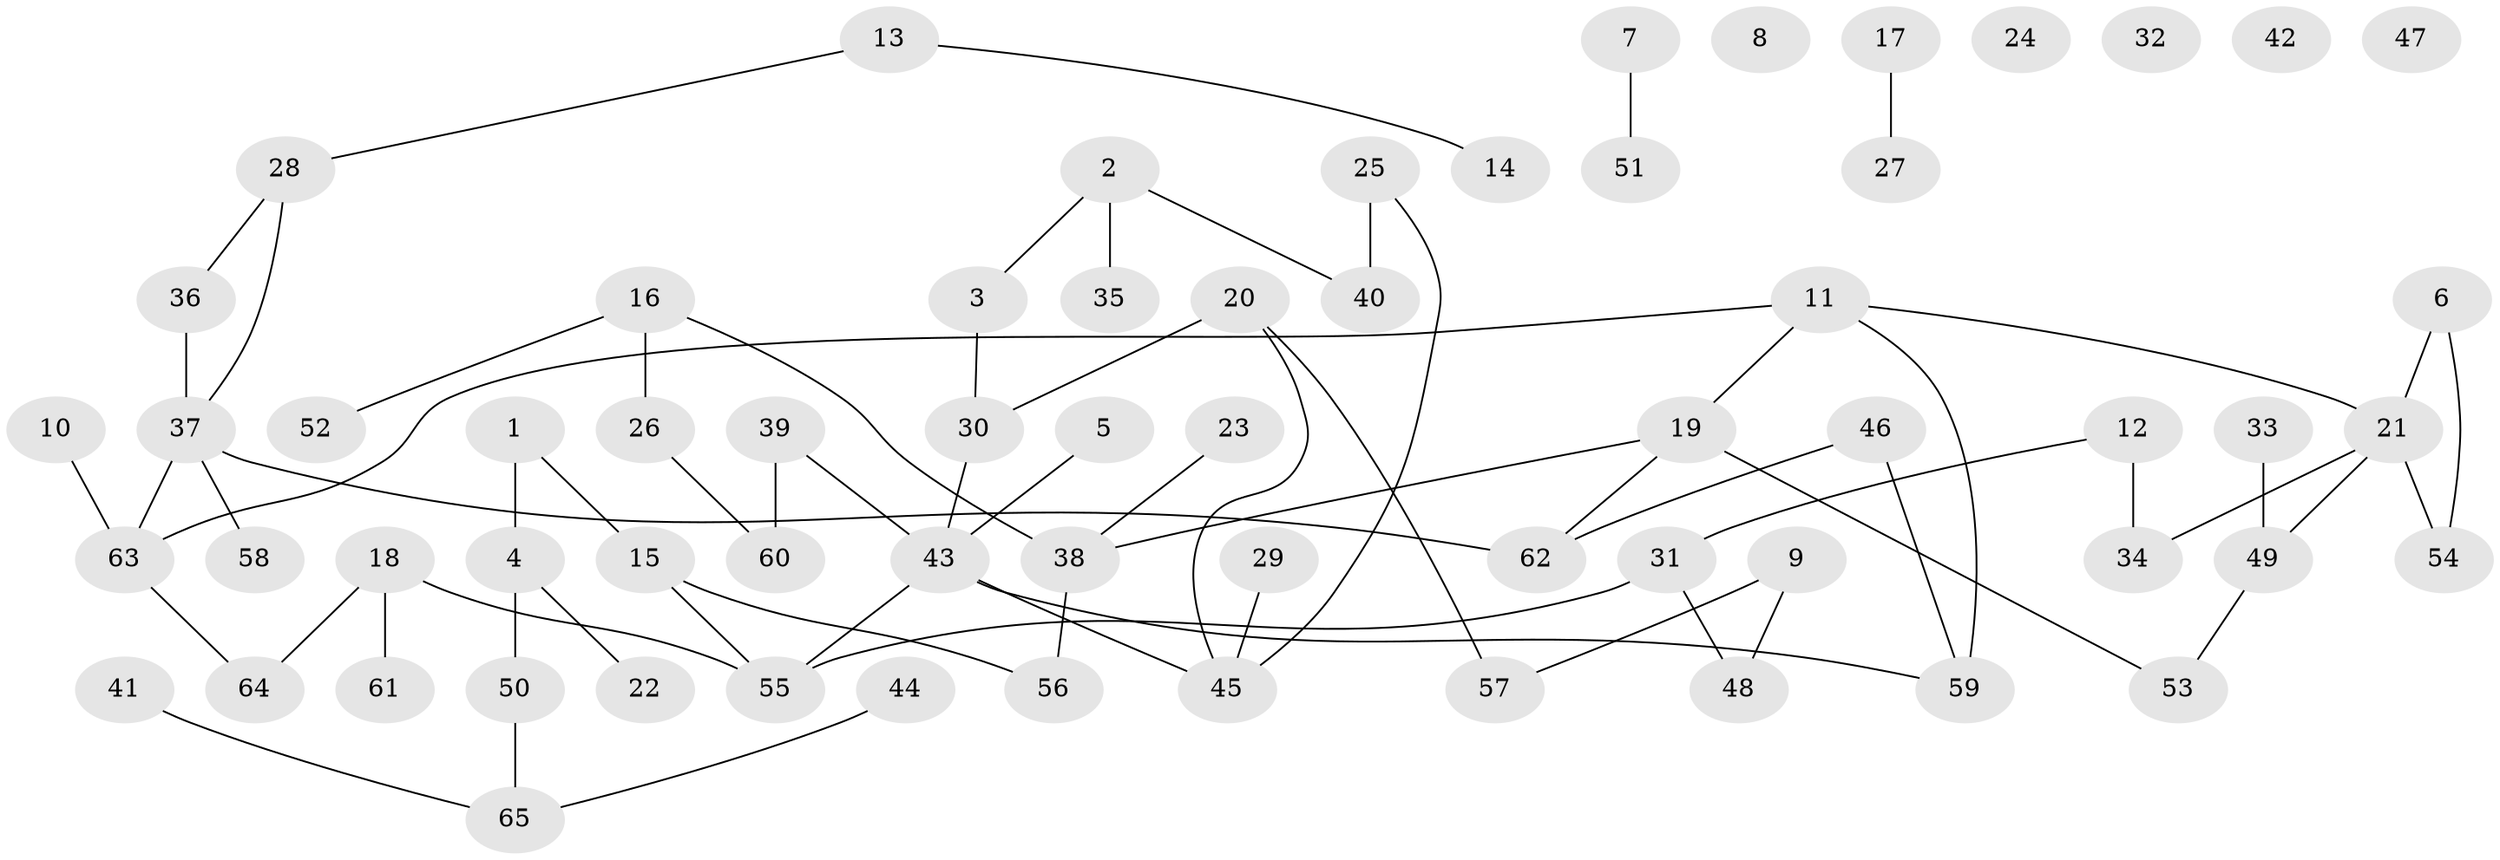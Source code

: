 // coarse degree distribution, {3: 0.16279069767441862, 2: 0.20930232558139536, 1: 0.32558139534883723, 0: 0.13953488372093023, 6: 0.046511627906976744, 5: 0.06976744186046512, 4: 0.046511627906976744}
// Generated by graph-tools (version 1.1) at 2025/23/03/03/25 07:23:27]
// undirected, 65 vertices, 69 edges
graph export_dot {
graph [start="1"]
  node [color=gray90,style=filled];
  1;
  2;
  3;
  4;
  5;
  6;
  7;
  8;
  9;
  10;
  11;
  12;
  13;
  14;
  15;
  16;
  17;
  18;
  19;
  20;
  21;
  22;
  23;
  24;
  25;
  26;
  27;
  28;
  29;
  30;
  31;
  32;
  33;
  34;
  35;
  36;
  37;
  38;
  39;
  40;
  41;
  42;
  43;
  44;
  45;
  46;
  47;
  48;
  49;
  50;
  51;
  52;
  53;
  54;
  55;
  56;
  57;
  58;
  59;
  60;
  61;
  62;
  63;
  64;
  65;
  1 -- 4;
  1 -- 15;
  2 -- 3;
  2 -- 35;
  2 -- 40;
  3 -- 30;
  4 -- 22;
  4 -- 50;
  5 -- 43;
  6 -- 21;
  6 -- 54;
  7 -- 51;
  9 -- 48;
  9 -- 57;
  10 -- 63;
  11 -- 19;
  11 -- 21;
  11 -- 59;
  11 -- 63;
  12 -- 31;
  12 -- 34;
  13 -- 14;
  13 -- 28;
  15 -- 55;
  15 -- 56;
  16 -- 26;
  16 -- 38;
  16 -- 52;
  17 -- 27;
  18 -- 55;
  18 -- 61;
  18 -- 64;
  19 -- 38;
  19 -- 53;
  19 -- 62;
  20 -- 30;
  20 -- 45;
  20 -- 57;
  21 -- 34;
  21 -- 49;
  21 -- 54;
  23 -- 38;
  25 -- 40;
  25 -- 45;
  26 -- 60;
  28 -- 36;
  28 -- 37;
  29 -- 45;
  30 -- 43;
  31 -- 48;
  31 -- 55;
  33 -- 49;
  36 -- 37;
  37 -- 58;
  37 -- 62;
  37 -- 63;
  38 -- 56;
  39 -- 43;
  39 -- 60;
  41 -- 65;
  43 -- 45;
  43 -- 55;
  43 -- 59;
  44 -- 65;
  46 -- 59;
  46 -- 62;
  49 -- 53;
  50 -- 65;
  63 -- 64;
}
